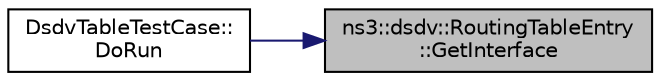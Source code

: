 digraph "ns3::dsdv::RoutingTableEntry::GetInterface"
{
 // LATEX_PDF_SIZE
  edge [fontname="Helvetica",fontsize="10",labelfontname="Helvetica",labelfontsize="10"];
  node [fontname="Helvetica",fontsize="10",shape=record];
  rankdir="RL";
  Node1 [label="ns3::dsdv::RoutingTableEntry\l::GetInterface",height=0.2,width=0.4,color="black", fillcolor="grey75", style="filled", fontcolor="black",tooltip="Get interface address."];
  Node1 -> Node2 [dir="back",color="midnightblue",fontsize="10",style="solid",fontname="Helvetica"];
  Node2 [label="DsdvTableTestCase::\lDoRun",height=0.2,width=0.4,color="black", fillcolor="white", style="filled",URL="$class_dsdv_table_test_case.html#ad173510de3d8e21d4b4eb86e9ce32e43",tooltip="Implementation to actually run this TestCase."];
}
